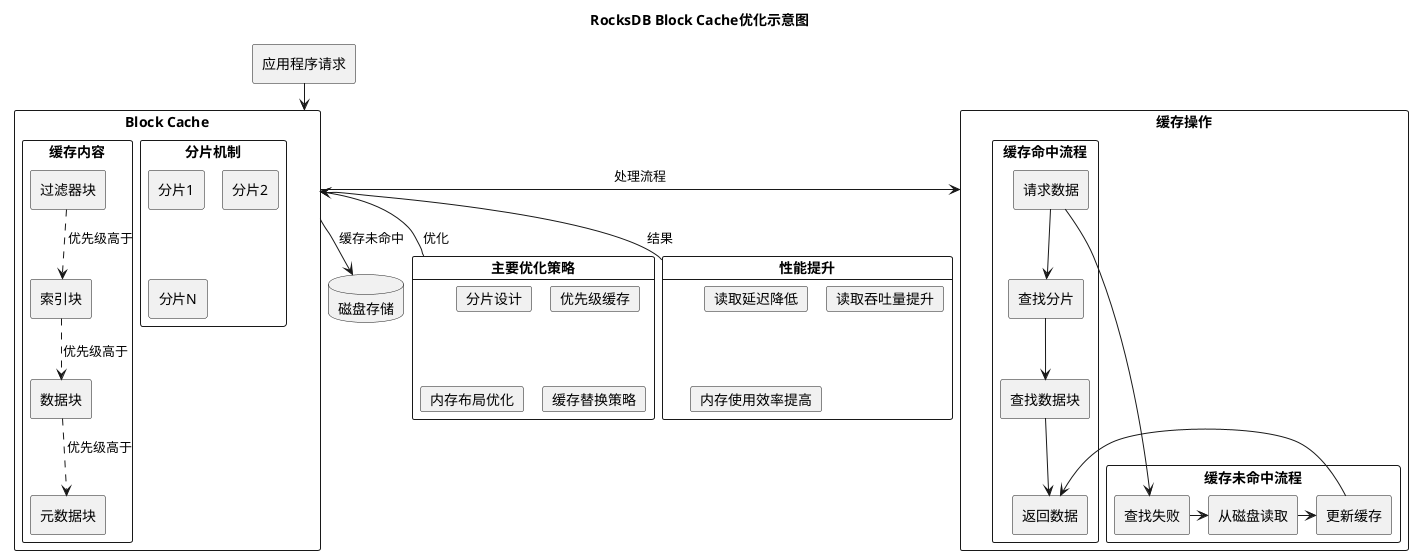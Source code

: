 @startuml block_cache_optimization

' 使用更直观的组件图语法
!pragma layout smetana
skinparam componentStyle rectangle

title RocksDB Block Cache优化示意图

' 主体结构
rectangle "应用程序请求" as AppRequest

' 缓存结构
component "Block Cache" as BlockCache {
  component "分片机制" as Sharding {
    component "分片1" as Shard1
    component "分片2" as Shard2
    component "分片N" as ShardN
  }
  
  component "缓存内容" as Content {
    component "过滤器块" as Filter
    component "索引块" as Index  
    component "数据块" as Data
    component "元数据块" as Meta
  }
}

database "磁盘存储" as Disk

' 缓存命中流程
component "缓存操作" as CacheOps {
  component "缓存命中流程" as HitFlow {
    [请求数据] --> [查找分片]
    [查找分片] --> [查找数据块]
    [查找数据块] --> [返回数据]
  }
  
  component "缓存未命中流程" as MissFlow {
    [请求数据] -right-> [查找失败]
    [查找失败] -right-> [从磁盘读取]
    [从磁盘读取] -right-> [更新缓存]
    [更新缓存] -right-> [返回数据]
  }
}

' 优化策略
card "主要优化策略" as Strategies {
  card "分片设计" as Strategy1
  card "优先级缓存" as Strategy2
  card "内存布局优化" as Strategy3
  card "缓存替换策略" as Strategy4
}

' 性能提升
card "性能提升" as Performance {
  card "读取延迟降低" as Perf1
  card "读取吞吐量提升" as Perf2
  card "内存使用效率提高" as Perf3
}

' 关系
AppRequest -down-> BlockCache
BlockCache -down-> Disk : 缓存未命中
BlockCache -right-> CacheOps : 处理流程
Strategies -up-> BlockCache : 优化
Performance -up-> BlockCache : 结果

' 优先级和内部关系
Filter -[hidden]right-> Index
Index -[hidden]right-> Data
Data -[hidden]right-> Meta

Filter ..> Index : 优先级高于
Index ..> Data : 优先级高于
Data ..> Meta : 优先级高于

@enduml